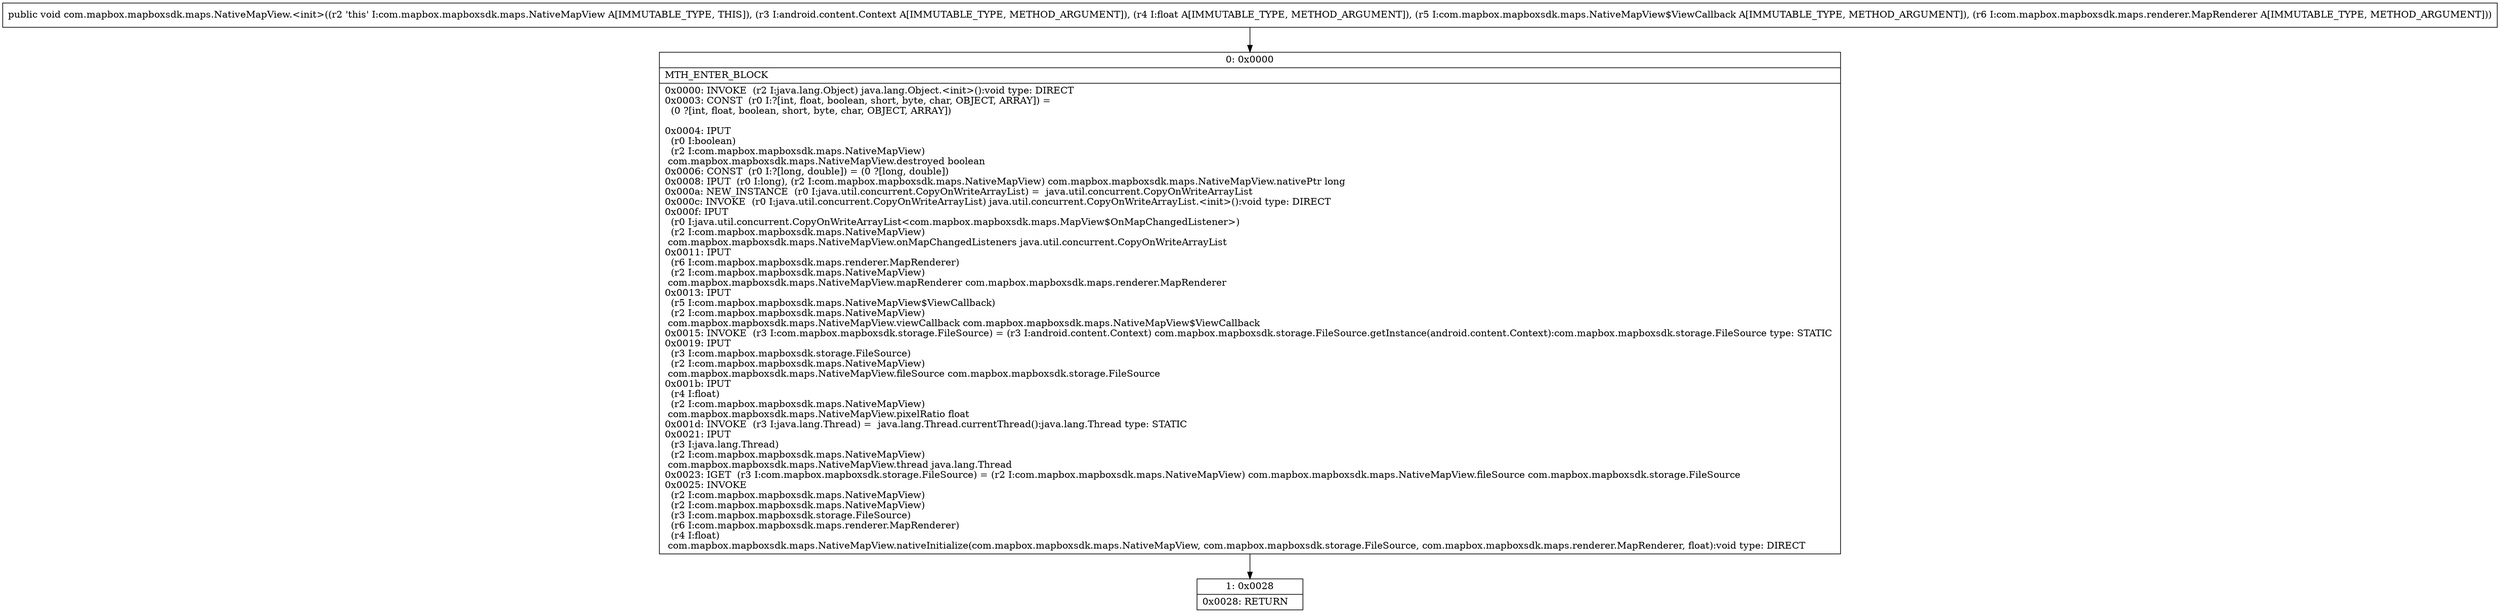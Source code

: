 digraph "CFG forcom.mapbox.mapboxsdk.maps.NativeMapView.\<init\>(Landroid\/content\/Context;FLcom\/mapbox\/mapboxsdk\/maps\/NativeMapView$ViewCallback;Lcom\/mapbox\/mapboxsdk\/maps\/renderer\/MapRenderer;)V" {
Node_0 [shape=record,label="{0\:\ 0x0000|MTH_ENTER_BLOCK\l|0x0000: INVOKE  (r2 I:java.lang.Object) java.lang.Object.\<init\>():void type: DIRECT \l0x0003: CONST  (r0 I:?[int, float, boolean, short, byte, char, OBJECT, ARRAY]) = \l  (0 ?[int, float, boolean, short, byte, char, OBJECT, ARRAY])\l \l0x0004: IPUT  \l  (r0 I:boolean)\l  (r2 I:com.mapbox.mapboxsdk.maps.NativeMapView)\l com.mapbox.mapboxsdk.maps.NativeMapView.destroyed boolean \l0x0006: CONST  (r0 I:?[long, double]) = (0 ?[long, double]) \l0x0008: IPUT  (r0 I:long), (r2 I:com.mapbox.mapboxsdk.maps.NativeMapView) com.mapbox.mapboxsdk.maps.NativeMapView.nativePtr long \l0x000a: NEW_INSTANCE  (r0 I:java.util.concurrent.CopyOnWriteArrayList) =  java.util.concurrent.CopyOnWriteArrayList \l0x000c: INVOKE  (r0 I:java.util.concurrent.CopyOnWriteArrayList) java.util.concurrent.CopyOnWriteArrayList.\<init\>():void type: DIRECT \l0x000f: IPUT  \l  (r0 I:java.util.concurrent.CopyOnWriteArrayList\<com.mapbox.mapboxsdk.maps.MapView$OnMapChangedListener\>)\l  (r2 I:com.mapbox.mapboxsdk.maps.NativeMapView)\l com.mapbox.mapboxsdk.maps.NativeMapView.onMapChangedListeners java.util.concurrent.CopyOnWriteArrayList \l0x0011: IPUT  \l  (r6 I:com.mapbox.mapboxsdk.maps.renderer.MapRenderer)\l  (r2 I:com.mapbox.mapboxsdk.maps.NativeMapView)\l com.mapbox.mapboxsdk.maps.NativeMapView.mapRenderer com.mapbox.mapboxsdk.maps.renderer.MapRenderer \l0x0013: IPUT  \l  (r5 I:com.mapbox.mapboxsdk.maps.NativeMapView$ViewCallback)\l  (r2 I:com.mapbox.mapboxsdk.maps.NativeMapView)\l com.mapbox.mapboxsdk.maps.NativeMapView.viewCallback com.mapbox.mapboxsdk.maps.NativeMapView$ViewCallback \l0x0015: INVOKE  (r3 I:com.mapbox.mapboxsdk.storage.FileSource) = (r3 I:android.content.Context) com.mapbox.mapboxsdk.storage.FileSource.getInstance(android.content.Context):com.mapbox.mapboxsdk.storage.FileSource type: STATIC \l0x0019: IPUT  \l  (r3 I:com.mapbox.mapboxsdk.storage.FileSource)\l  (r2 I:com.mapbox.mapboxsdk.maps.NativeMapView)\l com.mapbox.mapboxsdk.maps.NativeMapView.fileSource com.mapbox.mapboxsdk.storage.FileSource \l0x001b: IPUT  \l  (r4 I:float)\l  (r2 I:com.mapbox.mapboxsdk.maps.NativeMapView)\l com.mapbox.mapboxsdk.maps.NativeMapView.pixelRatio float \l0x001d: INVOKE  (r3 I:java.lang.Thread) =  java.lang.Thread.currentThread():java.lang.Thread type: STATIC \l0x0021: IPUT  \l  (r3 I:java.lang.Thread)\l  (r2 I:com.mapbox.mapboxsdk.maps.NativeMapView)\l com.mapbox.mapboxsdk.maps.NativeMapView.thread java.lang.Thread \l0x0023: IGET  (r3 I:com.mapbox.mapboxsdk.storage.FileSource) = (r2 I:com.mapbox.mapboxsdk.maps.NativeMapView) com.mapbox.mapboxsdk.maps.NativeMapView.fileSource com.mapbox.mapboxsdk.storage.FileSource \l0x0025: INVOKE  \l  (r2 I:com.mapbox.mapboxsdk.maps.NativeMapView)\l  (r2 I:com.mapbox.mapboxsdk.maps.NativeMapView)\l  (r3 I:com.mapbox.mapboxsdk.storage.FileSource)\l  (r6 I:com.mapbox.mapboxsdk.maps.renderer.MapRenderer)\l  (r4 I:float)\l com.mapbox.mapboxsdk.maps.NativeMapView.nativeInitialize(com.mapbox.mapboxsdk.maps.NativeMapView, com.mapbox.mapboxsdk.storage.FileSource, com.mapbox.mapboxsdk.maps.renderer.MapRenderer, float):void type: DIRECT \l}"];
Node_1 [shape=record,label="{1\:\ 0x0028|0x0028: RETURN   \l}"];
MethodNode[shape=record,label="{public void com.mapbox.mapboxsdk.maps.NativeMapView.\<init\>((r2 'this' I:com.mapbox.mapboxsdk.maps.NativeMapView A[IMMUTABLE_TYPE, THIS]), (r3 I:android.content.Context A[IMMUTABLE_TYPE, METHOD_ARGUMENT]), (r4 I:float A[IMMUTABLE_TYPE, METHOD_ARGUMENT]), (r5 I:com.mapbox.mapboxsdk.maps.NativeMapView$ViewCallback A[IMMUTABLE_TYPE, METHOD_ARGUMENT]), (r6 I:com.mapbox.mapboxsdk.maps.renderer.MapRenderer A[IMMUTABLE_TYPE, METHOD_ARGUMENT])) }"];
MethodNode -> Node_0;
Node_0 -> Node_1;
}

